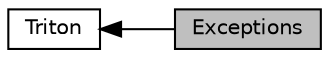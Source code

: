 digraph "Exceptions"
{
  edge [fontname="Helvetica",fontsize="10",labelfontname="Helvetica",labelfontsize="10"];
  node [fontname="Helvetica",fontsize="10",shape=record];
  rankdir=LR;
  Node0 [label="Exceptions",height=0.2,width=0.4,color="black", fillcolor="grey75", style="filled", fontcolor="black"];
  Node1 [label="Triton",height=0.2,width=0.4,color="black", fillcolor="white", style="filled",URL="$group__triton.html"];
  Node1->Node0 [shape=plaintext, dir="back", style="solid"];
}
